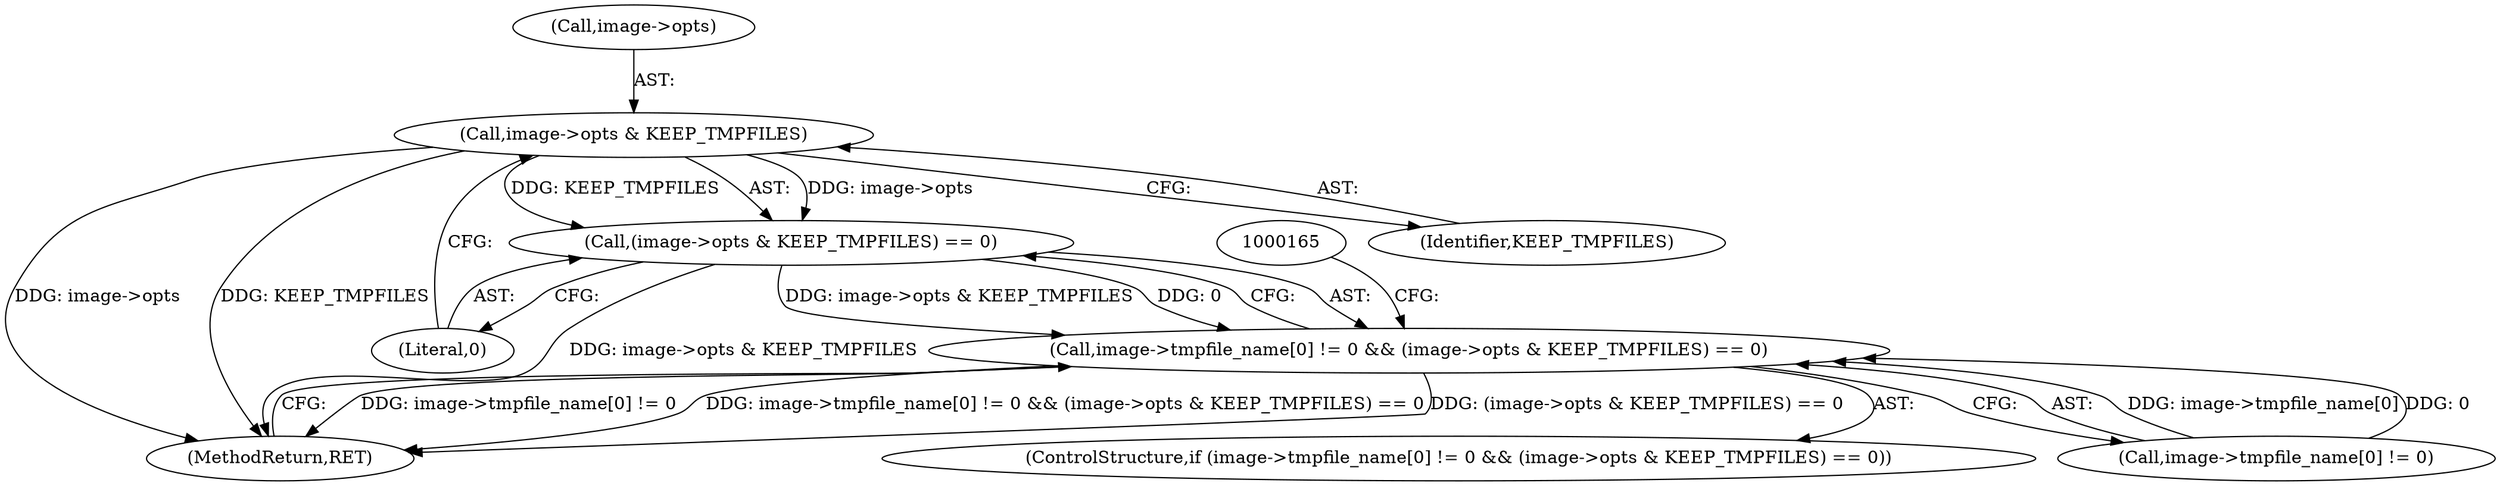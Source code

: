 digraph "0_Android_9d4853418ab2f754c2b63e091c29c5529b8b86ca_28@pointer" {
"1000157" [label="(Call,image->opts & KEEP_TMPFILES)"];
"1000156" [label="(Call,(image->opts & KEEP_TMPFILES) == 0)"];
"1000148" [label="(Call,image->tmpfile_name[0] != 0 && (image->opts & KEEP_TMPFILES) == 0)"];
"1000148" [label="(Call,image->tmpfile_name[0] != 0 && (image->opts & KEEP_TMPFILES) == 0)"];
"1000177" [label="(MethodReturn,RET)"];
"1000157" [label="(Call,image->opts & KEEP_TMPFILES)"];
"1000161" [label="(Identifier,KEEP_TMPFILES)"];
"1000156" [label="(Call,(image->opts & KEEP_TMPFILES) == 0)"];
"1000147" [label="(ControlStructure,if (image->tmpfile_name[0] != 0 && (image->opts & KEEP_TMPFILES) == 0))"];
"1000158" [label="(Call,image->opts)"];
"1000162" [label="(Literal,0)"];
"1000149" [label="(Call,image->tmpfile_name[0] != 0)"];
"1000157" -> "1000156"  [label="AST: "];
"1000157" -> "1000161"  [label="CFG: "];
"1000158" -> "1000157"  [label="AST: "];
"1000161" -> "1000157"  [label="AST: "];
"1000162" -> "1000157"  [label="CFG: "];
"1000157" -> "1000177"  [label="DDG: image->opts"];
"1000157" -> "1000177"  [label="DDG: KEEP_TMPFILES"];
"1000157" -> "1000156"  [label="DDG: image->opts"];
"1000157" -> "1000156"  [label="DDG: KEEP_TMPFILES"];
"1000156" -> "1000148"  [label="AST: "];
"1000156" -> "1000162"  [label="CFG: "];
"1000162" -> "1000156"  [label="AST: "];
"1000148" -> "1000156"  [label="CFG: "];
"1000156" -> "1000177"  [label="DDG: image->opts & KEEP_TMPFILES"];
"1000156" -> "1000148"  [label="DDG: image->opts & KEEP_TMPFILES"];
"1000156" -> "1000148"  [label="DDG: 0"];
"1000148" -> "1000147"  [label="AST: "];
"1000148" -> "1000149"  [label="CFG: "];
"1000149" -> "1000148"  [label="AST: "];
"1000165" -> "1000148"  [label="CFG: "];
"1000177" -> "1000148"  [label="CFG: "];
"1000148" -> "1000177"  [label="DDG: image->tmpfile_name[0] != 0"];
"1000148" -> "1000177"  [label="DDG: image->tmpfile_name[0] != 0 && (image->opts & KEEP_TMPFILES) == 0"];
"1000148" -> "1000177"  [label="DDG: (image->opts & KEEP_TMPFILES) == 0"];
"1000149" -> "1000148"  [label="DDG: image->tmpfile_name[0]"];
"1000149" -> "1000148"  [label="DDG: 0"];
}
